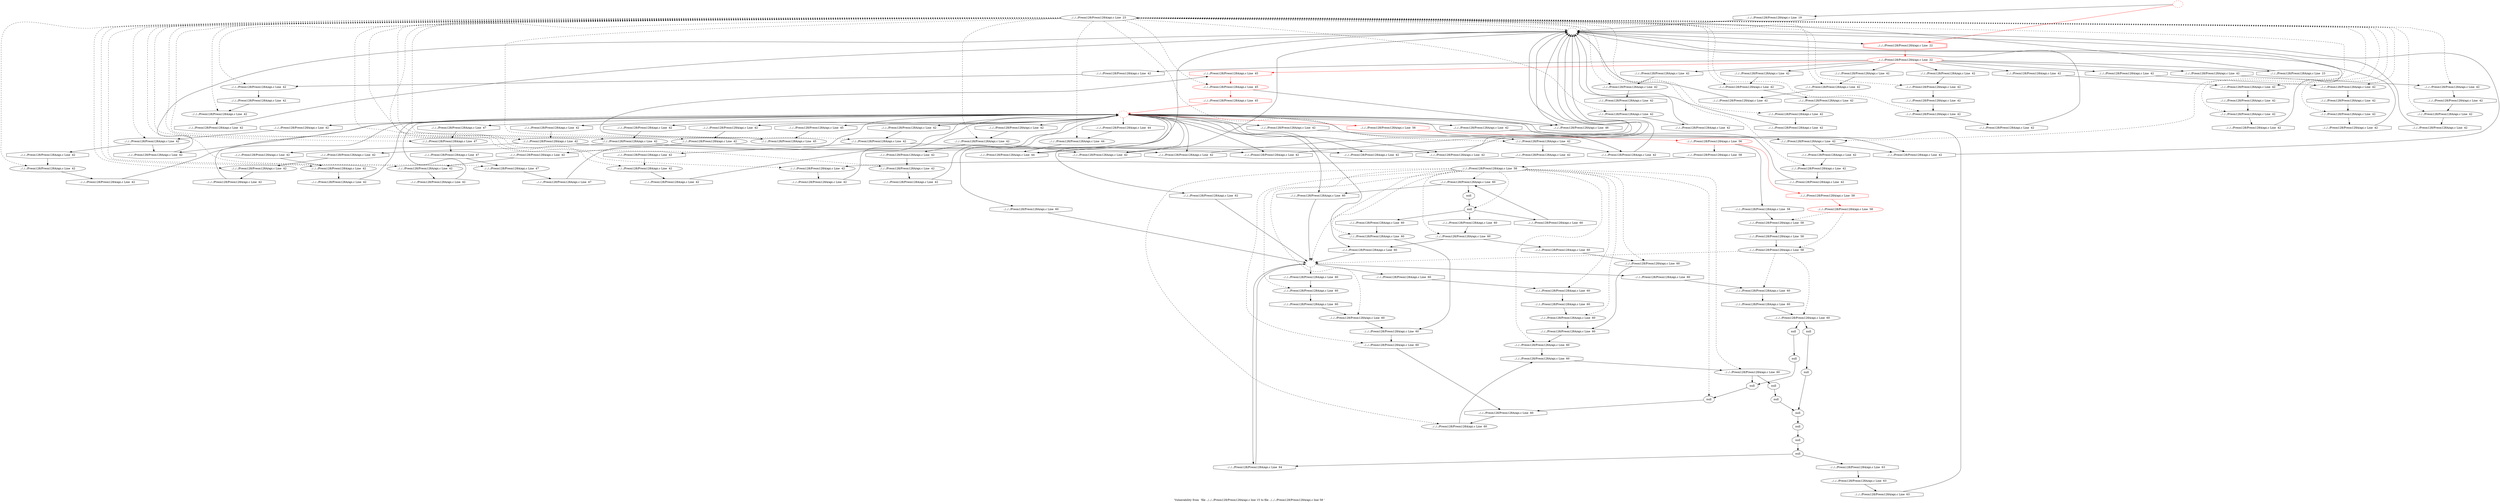 digraph "Vulnerability from 'file ../../../Preon128/Preon128A/api.c line 15 to file ../../../Preon128/Preon128A/api.c line 58 '  "{
label="Vulnerability from  'file ../../../Preon128/Preon128A/api.c line 15 to file ../../../Preon128/Preon128A/api.c line 58 ' ";
node_2171[shape=ellipse,style=solid,label="../../../Preon128/Preon128A/api.c Line  23"]
node_2166[shape=ellipse,style=dashed,label=""]
"node_2171"->"node_2166" [style=dashed]
node_2265[shape=ellipse,style=solid,label="../../../Preon128/Preon128A/api.c Line  45", color=red]
"node_2171"->"node_2265" [style=dashed]
node_2188[shape=ellipse,style=solid,label="../../../Preon128/Preon128A/api.c Line  42"]
"node_2171"->"node_2188" [style=dashed]
node_2195[shape=ellipse,style=solid,label="../../../Preon128/Preon128A/api.c Line  42"]
"node_2171"->"node_2195" [style=dashed]
node_2220[shape=ellipse,style=solid,label="../../../Preon128/Preon128A/api.c Line  42"]
"node_2171"->"node_2220" [style=dashed]
node_2229[shape=ellipse,style=solid,label="../../../Preon128/Preon128A/api.c Line  42"]
"node_2171"->"node_2229" [style=dashed]
node_2227[shape=ellipse,style=solid,label="../../../Preon128/Preon128A/api.c Line  42"]
"node_2171"->"node_2227" [style=dashed]
node_2186[shape=ellipse,style=solid,label="../../../Preon128/Preon128A/api.c Line  42"]
"node_2171"->"node_2186" [style=dashed]
node_2231[shape=ellipse,style=solid,label="../../../Preon128/Preon128A/api.c Line  42"]
"node_2171"->"node_2231" [style=dashed]
node_2233[shape=ellipse,style=solid,label="../../../Preon128/Preon128A/api.c Line  42"]
"node_2171"->"node_2233" [style=dashed]
node_2238[shape=ellipse,style=solid,label="../../../Preon128/Preon128A/api.c Line  42"]
"node_2171"->"node_2238" [style=dashed]
node_2218[shape=ellipse,style=solid,label="../../../Preon128/Preon128A/api.c Line  42"]
"node_2171"->"node_2218" [style=dashed]
node_2240[shape=ellipse,style=solid,label="../../../Preon128/Preon128A/api.c Line  42"]
"node_2171"->"node_2240" [style=dashed]
node_2242[shape=ellipse,style=solid,label="../../../Preon128/Preon128A/api.c Line  42"]
"node_2171"->"node_2242" [style=dashed]
node_2260[shape=ellipse,style=solid,label="../../../Preon128/Preon128A/api.c Line  44"]
"node_2171"->"node_2260" [style=dashed]
node_2177[shape=ellipse,style=solid,label="../../../Preon128/Preon128A/api.c Line  42"]
"node_2171"->"node_2177" [style=dashed]
node_2216[shape=ellipse,style=solid,label="../../../Preon128/Preon128A/api.c Line  42"]
"node_2171"->"node_2216" [style=dashed]
node_2222[shape=ellipse,style=solid,label="../../../Preon128/Preon128A/api.c Line  42"]
"node_2171"->"node_2222" [style=dashed]
node_2244[shape=ellipse,style=solid,label="../../../Preon128/Preon128A/api.c Line  42"]
"node_2171"->"node_2244" [style=dashed]
node_2197[shape=ellipse,style=solid,label="../../../Preon128/Preon128A/api.c Line  42"]
"node_2171"->"node_2197" [style=dashed]
node_2175[shape=ellipse,style=solid,label="../../../Preon128/Preon128A/api.c Line  42"]
"node_2171"->"node_2175" [style=dashed]
node_2269[shape=ellipse,style=solid,label="../../../Preon128/Preon128A/api.c Line  47"]
"node_2171"->"node_2269" [style=dashed]
node_2263[shape=ellipse,style=solid,label="../../../Preon128/Preon128A/api.c Line  45"]
"node_2171"->"node_2263" [style=dashed]
node_2271[shape=ellipse,style=solid,label="../../../Preon128/Preon128A/api.c Line  47"]
"node_2171"->"node_2271" [style=dashed]
node_2173[shape=ellipse,style=solid,label="../../../Preon128/Preon128A/api.c Line  42"]
"node_2171"->"node_2173" [style=dashed]
node_2249[shape=ellipse,style=solid,label="../../../Preon128/Preon128A/api.c Line  42"]
"node_2171"->"node_2249" [style=dashed]
node_2204[shape=ellipse,style=solid,label="../../../Preon128/Preon128A/api.c Line  42"]
"node_2171"->"node_2204" [style=dashed]
node_2251[shape=ellipse,style=solid,label="../../../Preon128/Preon128A/api.c Line  42"]
"node_2171"->"node_2251" [style=dashed]
node_2211[shape=ellipse,style=solid,label="../../../Preon128/Preon128A/api.c Line  42"]
"node_2171"->"node_2211" [style=dashed]
node_2184[shape=ellipse,style=solid,label="../../../Preon128/Preon128A/api.c Line  42"]
"node_2171"->"node_2184" [style=dashed]
node_2206[shape=ellipse,style=solid,label="../../../Preon128/Preon128A/api.c Line  42"]
"node_2171"->"node_2206" [style=dashed]
node_2193[shape=ellipse,style=solid,label="../../../Preon128/Preon128A/api.c Line  42"]
"node_2171"->"node_2193" [style=dashed]
node_2253[shape=ellipse,style=solid,label="../../../Preon128/Preon128A/api.c Line  42"]
"node_2171"->"node_2253" [style=dashed]
node_2182[shape=ellipse,style=solid,label="../../../Preon128/Preon128A/api.c Line  42"]
"node_2171"->"node_2182" [style=dashed]
node_2199[shape=ellipse,style=solid,label="../../../Preon128/Preon128A/api.c Line  42"]
"node_2171"->"node_2199" [style=dashed]
node_2255[shape=ellipse,style=solid,label="../../../Preon128/Preon128A/api.c Line  42"]
"node_2171"->"node_2255" [style=dashed]
node_2209[shape=ellipse,style=solid,label="../../../Preon128/Preon128A/api.c Line  42"]
"node_2171"->"node_2209" [style=dashed]
node_2170[shape=doubleoctagon,style=solid,label="../../../Preon128/Preon128A/api.c Line  22", color=red]
node_2169[shape=ellipse,style=solid,label="../../../Preon128/Preon128A/api.c Line  22", color=red]
"node_2170"->"node_2169" [color=red]
node_2266[shape=octagon,style=solid,label="../../../Preon128/Preon128A/api.c Line  45", color=red]
"node_2169"->"node_2266" [color=red]
node_2228[shape=octagon,style=solid,label="../../../Preon128/Preon128A/api.c Line  42"]
"node_2169"->"node_2228"
node_2217[shape=octagon,style=solid,label="../../../Preon128/Preon128A/api.c Line  42"]
"node_2169"->"node_2217"
node_2239[shape=octagon,style=solid,label="../../../Preon128/Preon128A/api.c Line  42"]
"node_2169"->"node_2239"
node_2194[shape=octagon,style=solid,label="../../../Preon128/Preon128A/api.c Line  42"]
"node_2169"->"node_2194"
node_2172[shape=octagon,style=solid,label="../../../Preon128/Preon128A/api.c Line  23"]
"node_2169"->"node_2172"
node_2174[shape=octagon,style=solid,label="../../../Preon128/Preon128A/api.c Line  42"]
"node_2169"->"node_2174"
node_2250[shape=octagon,style=solid,label="../../../Preon128/Preon128A/api.c Line  42"]
"node_2169"->"node_2250"
node_2205[shape=octagon,style=solid,label="../../../Preon128/Preon128A/api.c Line  42"]
"node_2169"->"node_2205"
node_2183[shape=octagon,style=solid,label="../../../Preon128/Preon128A/api.c Line  42"]
"node_2169"->"node_2183"
node_2168[shape=ellipse,style=dashed,label="", color=red]
"node_2168"->"node_2170" [color=red]
node_2167[shape=octagon,style=solid,label="../../../Preon128/Preon128A/api.c Line  19"]
"node_2168"->"node_2167"
"node_2167"->"node_2166"
"node_2166"->"node_2170"
node_2165[shape=ellipse,style=dashed,label="", color=red]
node_2268[shape=octagon,style=solid,label="../../../Preon128/Preon128A/api.c Line  46"]
"node_2165"->"node_2268"
node_2258[shape=octagon,style=solid,label="../../../Preon128/Preon128A/api.c Line  42"]
"node_2165"->"node_2258"
node_2232[shape=octagon,style=solid,label="../../../Preon128/Preon128A/api.c Line  42"]
"node_2165"->"node_2232"
node_2303[shape=octagon,style=solid,label="../../../Preon128/Preon128A/api.c Line  60"]
"node_2165"->"node_2303"
node_2236[shape=octagon,style=solid,label="../../../Preon128/Preon128A/api.c Line  42"]
"node_2165"->"node_2236"
node_2214[shape=octagon,style=solid,label="../../../Preon128/Preon128A/api.c Line  42"]
"node_2165"->"node_2214"
node_2210[shape=octagon,style=solid,label="../../../Preon128/Preon128A/api.c Line  42"]
"node_2165"->"node_2210"
node_2176[shape=octagon,style=solid,label="../../../Preon128/Preon128A/api.c Line  42"]
"node_2165"->"node_2176"
node_2243[shape=octagon,style=solid,label="../../../Preon128/Preon128A/api.c Line  42"]
"node_2165"->"node_2243"
node_2187[shape=octagon,style=solid,label="../../../Preon128/Preon128A/api.c Line  42"]
"node_2165"->"node_2187"
node_2261[shape=octagon,style=solid,label="../../../Preon128/Preon128A/api.c Line  44"]
"node_2165"->"node_2261"
node_2262[shape=octagon,style=solid,label="../../../Preon128/Preon128A/api.c Line  44"]
"node_2165"->"node_2262"
node_2282[shape=octagon,style=solid,label="../../../Preon128/Preon128A/api.c Line  60"]
"node_2165"->"node_2282"
node_2320[shape=octagon,style=solid,label="../../../Preon128/Preon128A/api.c Line  60"]
"node_2165"->"node_2320"
node_2202[shape=octagon,style=solid,label="../../../Preon128/Preon128A/api.c Line  42"]
"node_2165"->"node_2202"
node_2247[shape=octagon,style=solid,label="../../../Preon128/Preon128A/api.c Line  42"]
"node_2165"->"node_2247"
node_2270[shape=octagon,style=solid,label="../../../Preon128/Preon128A/api.c Line  47"]
"node_2165"->"node_2270"
node_2264[shape=octagon,style=solid,label="../../../Preon128/Preon128A/api.c Line  45"]
"node_2165"->"node_2264"
node_2274[shape=octagon,style=solid,label="../../../Preon128/Preon128A/api.c Line  56", color=red]
"node_2165"->"node_2274" [color=red]
node_2180[shape=octagon,style=solid,label="../../../Preon128/Preon128A/api.c Line  42"]
"node_2165"->"node_2180"
node_2221[shape=octagon,style=solid,label="../../../Preon128/Preon128A/api.c Line  42"]
"node_2165"->"node_2221"
node_2329[shape=octagon,style=solid,label="../../../Preon128/Preon128A/api.c Line  62"]
"node_2165"->"node_2329"
node_2225[shape=octagon,style=solid,label="../../../Preon128/Preon128A/api.c Line  42"]
"node_2165"->"node_2225"
node_2254[shape=octagon,style=solid,label="../../../Preon128/Preon128A/api.c Line  42"]
"node_2165"->"node_2254"
node_2191[shape=octagon,style=solid,label="../../../Preon128/Preon128A/api.c Line  42"]
"node_2165"->"node_2191"
node_2198[shape=octagon,style=solid,label="../../../Preon128/Preon128A/api.c Line  42"]
"node_2165"->"node_2198"
node_2267[shape=octagon,style=solid,label="../../../Preon128/Preon128A/api.c Line  45", color=red]
"node_2265"->"node_2267" [color=red]
"node_2265"->"node_2268"
"node_2266"->"node_2265" [color=red]
node_2190[shape=octagon,style=solid,label="../../../Preon128/Preon128A/api.c Line  42"]
"node_2188"->"node_2190"
node_2203[shape=octagon,style=solid,label="../../../Preon128/Preon128A/api.c Line  42"]
"node_2195"->"node_2203"
node_2223[shape=octagon,style=solid,label="../../../Preon128/Preon128A/api.c Line  42"]
"node_2220"->"node_2223"
"node_2220"->"node_2225"
node_2321[shape=ellipse,style=solid,label="../../../Preon128/Preon128A/api.c Line  60"]
node_2315[shape=octagon,style=solid,label="../../../Preon128/Preon128A/api.c Line  60"]
"node_2321"->"node_2315"
node_2322[shape=octagon,style=solid,label="../../../Preon128/Preon128A/api.c Line  60"]
"node_2322"->"node_2321"
node_2323[shape=ellipse,style=solid,label="null"]
node_2313[shape=octagon,style=solid,label="../../../Preon128/Preon128A/api.c Line  60"]
"node_2323"->"node_2313"
node_2212[shape=octagon,style=solid,label="../../../Preon128/Preon128A/api.c Line  42"]
"node_2212"->"node_2211"
node_2192[shape=octagon,style=solid,label="../../../Preon128/Preon128A/api.c Line  42"]
"node_2192"->"node_2166"
"node_2267"->"node_2165" [color=red]
"node_2268"->"node_2166"
node_2237[shape=octagon,style=solid,label="../../../Preon128/Preon128A/api.c Line  42"]
"node_2229"->"node_2237"
node_2230[shape=octagon,style=solid,label="../../../Preon128/Preon128A/api.c Line  42"]
"node_2230"->"node_2229"
node_2293[shape=ellipse,style=solid,label="null"]
node_2326[shape=octagon,style=solid,label="null"]
"node_2293"->"node_2326"
node_2294[shape=octagon,style=solid,label="null"]
"node_2294"->"node_2293"
node_2299[shape=ellipse,style=solid,label="../../../Preon128/Preon128A/api.c Line  60"]
node_2298[shape=octagon,style=solid,label="../../../Preon128/Preon128A/api.c Line  60"]
"node_2299"->"node_2298"
node_2300[shape=octagon,style=solid,label="../../../Preon128/Preon128A/api.c Line  60"]
"node_2300"->"node_2299"
node_2324[shape=octagon,style=solid,label="null"]
"node_2324"->"node_2323"
node_2325[shape=ellipse,style=solid,label="null"]
node_2328[shape=octagon,style=solid,label="null"]
"node_2325"->"node_2328"
"node_2326"->"node_2325"
node_2312[shape=ellipse,style=solid,label="../../../Preon128/Preon128A/api.c Line  60"]
node_2296[shape=octagon,style=solid,label="../../../Preon128/Preon128A/api.c Line  60"]
"node_2312"->"node_2296"
"node_2313"->"node_2312"
node_2314[shape=ellipse,style=solid,label="../../../Preon128/Preon128A/api.c Line  60"]
"node_2314"->"node_2313"
"node_2227"->"node_2230"
"node_2228"->"node_2227"
node_2189[shape=octagon,style=solid,label="../../../Preon128/Preon128A/api.c Line  42"]
"node_2186"->"node_2189"
"node_2186"->"node_2191"
node_2333[shape=octagon,style=solid,label="../../../Preon128/Preon128A/api.c Line  64"]
node_2281[shape=ellipse,style=dashed,label=""]
"node_2333"->"node_2281"
"node_2217"->"node_2216"
node_2257[shape=octagon,style=solid,label="../../../Preon128/Preon128A/api.c Line  42"]
"node_2257"->"node_2165"
"node_2258"->"node_2166"
node_2201[shape=octagon,style=solid,label="../../../Preon128/Preon128A/api.c Line  42"]
"node_2201"->"node_2165"
node_2213[shape=octagon,style=solid,label="../../../Preon128/Preon128A/api.c Line  42"]
"node_2213"->"node_2165"
node_2234[shape=octagon,style=solid,label="../../../Preon128/Preon128A/api.c Line  42"]
"node_2231"->"node_2234"
"node_2231"->"node_2236"
"node_2232"->"node_2231"
"node_2303"->"node_2281"
node_2304[shape=ellipse,style=solid,label="../../../Preon128/Preon128A/api.c Line  60"]
"node_2304"->"node_2303"
node_2307[shape=octagon,style=solid,label="null"]
"node_2304"->"node_2307"
node_2305[shape=octagon,style=solid,label="../../../Preon128/Preon128A/api.c Line  60"]
"node_2305"->"node_2304"
node_2235[shape=octagon,style=solid,label="../../../Preon128/Preon128A/api.c Line  42"]
"node_2233"->"node_2235"
"node_2234"->"node_2233"
node_2295[shape=ellipse,style=solid,label="../../../Preon128/Preon128A/api.c Line  60"]
"node_2295"->"node_2294"
"node_2295"->"node_2324"
"node_2296"->"node_2295"
"node_2235"->"node_2165"
"node_2236"->"node_2166"
"node_2237"->"node_2166"
node_2241[shape=octagon,style=solid,label="../../../Preon128/Preon128A/api.c Line  42"]
"node_2238"->"node_2241"
node_2226[shape=octagon,style=solid,label="../../../Preon128/Preon128A/api.c Line  42"]
"node_2218"->"node_2226"
"node_2214"->"node_2166"
"node_2239"->"node_2238"
node_2248[shape=octagon,style=solid,label="../../../Preon128/Preon128A/api.c Line  42"]
"node_2240"->"node_2248"
"node_2194"->"node_2193"
node_2208[shape=octagon,style=solid,label="../../../Preon128/Preon128A/api.c Line  47"]
"node_2208"->"node_2165"
"node_2241"->"node_2240"
node_2245[shape=octagon,style=solid,label="../../../Preon128/Preon128A/api.c Line  42"]
"node_2242"->"node_2245"
"node_2242"->"node_2247"
"node_2172"->"node_2171"
node_2179[shape=octagon,style=solid,label="../../../Preon128/Preon128A/api.c Line  42"]
"node_2179"->"node_2165"
node_2178[shape=octagon,style=solid,label="../../../Preon128/Preon128A/api.c Line  42"]
"node_2178"->"node_2177"
"node_2223"->"node_2222"
node_2224[shape=octagon,style=solid,label="../../../Preon128/Preon128A/api.c Line  42"]
"node_2224"->"node_2165"
node_2196[shape=octagon,style=solid,label="../../../Preon128/Preon128A/api.c Line  42"]
"node_2196"->"node_2195"
node_2309[shape=octagon,style=solid,label="../../../Preon128/Preon128A/api.c Line  60"]
node_2308[shape=ellipse,style=solid,label="../../../Preon128/Preon128A/api.c Line  60"]
"node_2309"->"node_2308"
node_2310[shape=ellipse,style=solid,label="../../../Preon128/Preon128A/api.c Line  60"]
"node_2310"->"node_2309"
"node_2310"->"node_2320"
node_2311[shape=octagon,style=solid,label="../../../Preon128/Preon128A/api.c Line  60"]
"node_2311"->"node_2310"
"node_2190"->"node_2165"
"node_2210"->"node_2209"
node_2259[shape=octagon,style=solid,label="../../../Preon128/Preon128A/api.c Line  42"]
"node_2259"->"node_2166"
"node_2260"->"node_2262"
node_2291[shape=ellipse,style=solid,label="../../../Preon128/Preon128A/api.c Line  58"]
"node_2291"->"node_2321" [style=dashed]
"node_2291"->"node_2323" [style=dashed]
"node_2291"->"node_2299" [style=dashed]
"node_2291"->"node_2312" [style=dashed]
"node_2291"->"node_2314" [style=dashed]
"node_2291"->"node_2304" [style=dashed]
"node_2291"->"node_2295" [style=dashed]
"node_2291"->"node_2310" [style=dashed]
node_2301[shape=ellipse,style=solid,label="../../../Preon128/Preon128A/api.c Line  60"]
"node_2291"->"node_2301" [style=dashed]
"node_2291"->"node_2281" [style=dashed]
node_2316[shape=ellipse,style=solid,label="../../../Preon128/Preon128A/api.c Line  60"]
"node_2291"->"node_2316" [style=dashed]
node_2297[shape=ellipse,style=solid,label="../../../Preon128/Preon128A/api.c Line  60"]
"node_2291"->"node_2297" [style=dashed]
node_2318[shape=ellipse,style=solid,label="../../../Preon128/Preon128A/api.c Line  60"]
"node_2291"->"node_2318" [style=dashed]
node_2306[shape=ellipse,style=solid,label="null"]
"node_2291"->"node_2306" [style=dashed]
"node_2291"->"node_2308" [style=dashed]
node_2292[shape=octagon,style=solid,label="../../../Preon128/Preon128A/api.c Line  58"]
"node_2292"->"node_2291"
"node_2177"->"node_2179"
"node_2176"->"node_2175"
"node_2301"->"node_2300"
node_2302[shape=octagon,style=solid,label="../../../Preon128/Preon128A/api.c Line  60"]
"node_2302"->"node_2301"
node_2289[shape=ellipse,style=solid,label="null"]
"node_2289"->"node_2324"
node_2290[shape=octagon,style=solid,label="null"]
"node_2290"->"node_2289"
node_2219[shape=octagon,style=solid,label="../../../Preon128/Preon128A/api.c Line  42"]
"node_2216"->"node_2219"
"node_2222"->"node_2224"
"node_2243"->"node_2242"
node_2246[shape=octagon,style=solid,label="../../../Preon128/Preon128A/api.c Line  42"]
"node_2244"->"node_2246"
"node_2219"->"node_2218"
"node_2187"->"node_2186"
"node_2261"->"node_2260"
"node_2262"->"node_2166"
"node_2281"->"node_2333"
"node_2281"->"node_2302"
node_2284[shape=octagon,style=solid,label="../../../Preon128/Preon128A/api.c Line  60"]
"node_2281"->"node_2284"
node_2319[shape=octagon,style=solid,label="../../../Preon128/Preon128A/api.c Line  60"]
"node_2281"->"node_2319"
"node_2282"->"node_2281"
"node_2315"->"node_2314"
"node_2316"->"node_2315"
node_2317[shape=octagon,style=solid,label="../../../Preon128/Preon128A/api.c Line  60"]
"node_2317"->"node_2316"
node_2283[shape=ellipse,style=solid,label="../../../Preon128/Preon128A/api.c Line  60"]
node_2286[shape=octagon,style=solid,label="../../../Preon128/Preon128A/api.c Line  60"]
"node_2283"->"node_2286"
"node_2284"->"node_2283"
"node_2245"->"node_2244"
"node_2246"->"node_2165"
"node_2297"->"node_2296"
"node_2298"->"node_2297"
"node_2318"->"node_2317"
"node_2319"->"node_2318"
"node_2320"->"node_2281"
"node_2197"->"node_2202"
node_2200[shape=octagon,style=solid,label="../../../Preon128/Preon128A/api.c Line  42"]
"node_2197"->"node_2200"
"node_2202"->"node_2166"
node_2285[shape=ellipse,style=solid,label="../../../Preon128/Preon128A/api.c Line  60"]
"node_2285"->"node_2290"
node_2288[shape=octagon,style=solid,label="null"]
"node_2285"->"node_2288"
"node_2286"->"node_2285"
"node_2175"->"node_2178"
"node_2175"->"node_2180"
"node_2247"->"node_2166"
"node_2248"->"node_2166"
"node_2174"->"node_2173"
node_2272[shape=octagon,style=solid,label="../../../Preon128/Preon128A/api.c Line  47"]
"node_2269"->"node_2272"
"node_2270"->"node_2269"
node_2215[shape=octagon,style=solid,label="../../../Preon128/Preon128A/api.c Line  42"]
"node_2215"->"node_2166"
"node_2263"->"node_2266"
"node_2264"->"node_2263"
"node_2271"->"node_2208"
"node_2272"->"node_2271"
node_2181[shape=octagon,style=solid,label="../../../Preon128/Preon128A/api.c Line  42"]
"node_2173"->"node_2181"
"node_2203"->"node_2166"
node_2287[shape=ellipse,style=solid,label="null"]
"node_2287"->"node_2326"
"node_2288"->"node_2287"
node_2273[shape=ellipse,style=solid,label="../../../Preon128/Preon128A/api.c Line  56", color=red]
"node_2273"->"node_2292"
node_2276[shape=octagon,style=solid,label="../../../Preon128/Preon128A/api.c Line  58", color=red]
"node_2273"->"node_2276" [color=red]
node_2278[shape=octagon,style=solid,label="../../../Preon128/Preon128A/api.c Line  58"]
"node_2273"->"node_2278"
"node_2274"->"node_2273" [color=red]
"node_2306"->"node_2322"
"node_2306"->"node_2305"
"node_2306"->"node_2311"
"node_2307"->"node_2306"
"node_2308"->"node_2298"
"node_2180"->"node_2166"
"node_2221"->"node_2220"
node_2252[shape=octagon,style=solid,label="../../../Preon128/Preon128A/api.c Line  42"]
"node_2249"->"node_2252"
"node_2250"->"node_2249"
node_2207[shape=octagon,style=solid,label="../../../Preon128/Preon128A/api.c Line  42"]
"node_2204"->"node_2207"
"node_2251"->"node_2259"
"node_2252"->"node_2251"
node_2327[shape=ellipse,style=solid,label="null"]
"node_2327"->"node_2333"
node_2331[shape=octagon,style=solid,label="../../../Preon128/Preon128A/api.c Line  63"]
"node_2327"->"node_2331"
"node_2328"->"node_2327"
"node_2329"->"node_2281"
"node_2205"->"node_2204"
"node_2211"->"node_2213"
"node_2184"->"node_2192"
"node_2206"->"node_2215"
"node_2225"->"node_2166"
"node_2226"->"node_2166"
"node_2193"->"node_2196"
node_2275[shape=ellipse,style=solid,label="../../../Preon128/Preon128A/api.c Line  58", color=red]
node_2277[shape=ellipse,style=solid,label="../../../Preon128/Preon128A/api.c Line  58"]
"node_2275"->"node_2277" [style=dashed]
node_2279[shape=ellipse,style=solid,label="../../../Preon128/Preon128A/api.c Line  58"]
"node_2275"->"node_2279" [style=dashed]
"node_2276"->"node_2275" [color=red]
"node_2253"->"node_2258"
node_2256[shape=octagon,style=solid,label="../../../Preon128/Preon128A/api.c Line  42"]
"node_2253"->"node_2256"
"node_2254"->"node_2253"
"node_2183"->"node_2182"
"node_2189"->"node_2188"
node_2280[shape=octagon,style=solid,label="../../../Preon128/Preon128A/api.c Line  58"]
"node_2277"->"node_2280"
"node_2278"->"node_2277"
node_2185[shape=octagon,style=solid,label="../../../Preon128/Preon128A/api.c Line  42"]
"node_2182"->"node_2185"
"node_2191"->"node_2166"
"node_2207"->"node_2206"
"node_2200"->"node_2199"
"node_2199"->"node_2201"
"node_2181"->"node_2166"
node_2330[shape=ellipse,style=solid,label="../../../Preon128/Preon128A/api.c Line  63"]
node_2332[shape=octagon,style=solid,label="../../../Preon128/Preon128A/api.c Line  63"]
"node_2330"->"node_2332"
"node_2331"->"node_2330"
"node_2332"->"node_2165"
"node_2279"->"node_2281" [style=dashed]
"node_2279"->"node_2283" [style=dashed]
"node_2279"->"node_2285" [style=dashed]
"node_2280"->"node_2279"
"node_2185"->"node_2184"
"node_2255"->"node_2257"
"node_2256"->"node_2255"
"node_2209"->"node_2212"
"node_2209"->"node_2214"
"node_2198"->"node_2197"
}

